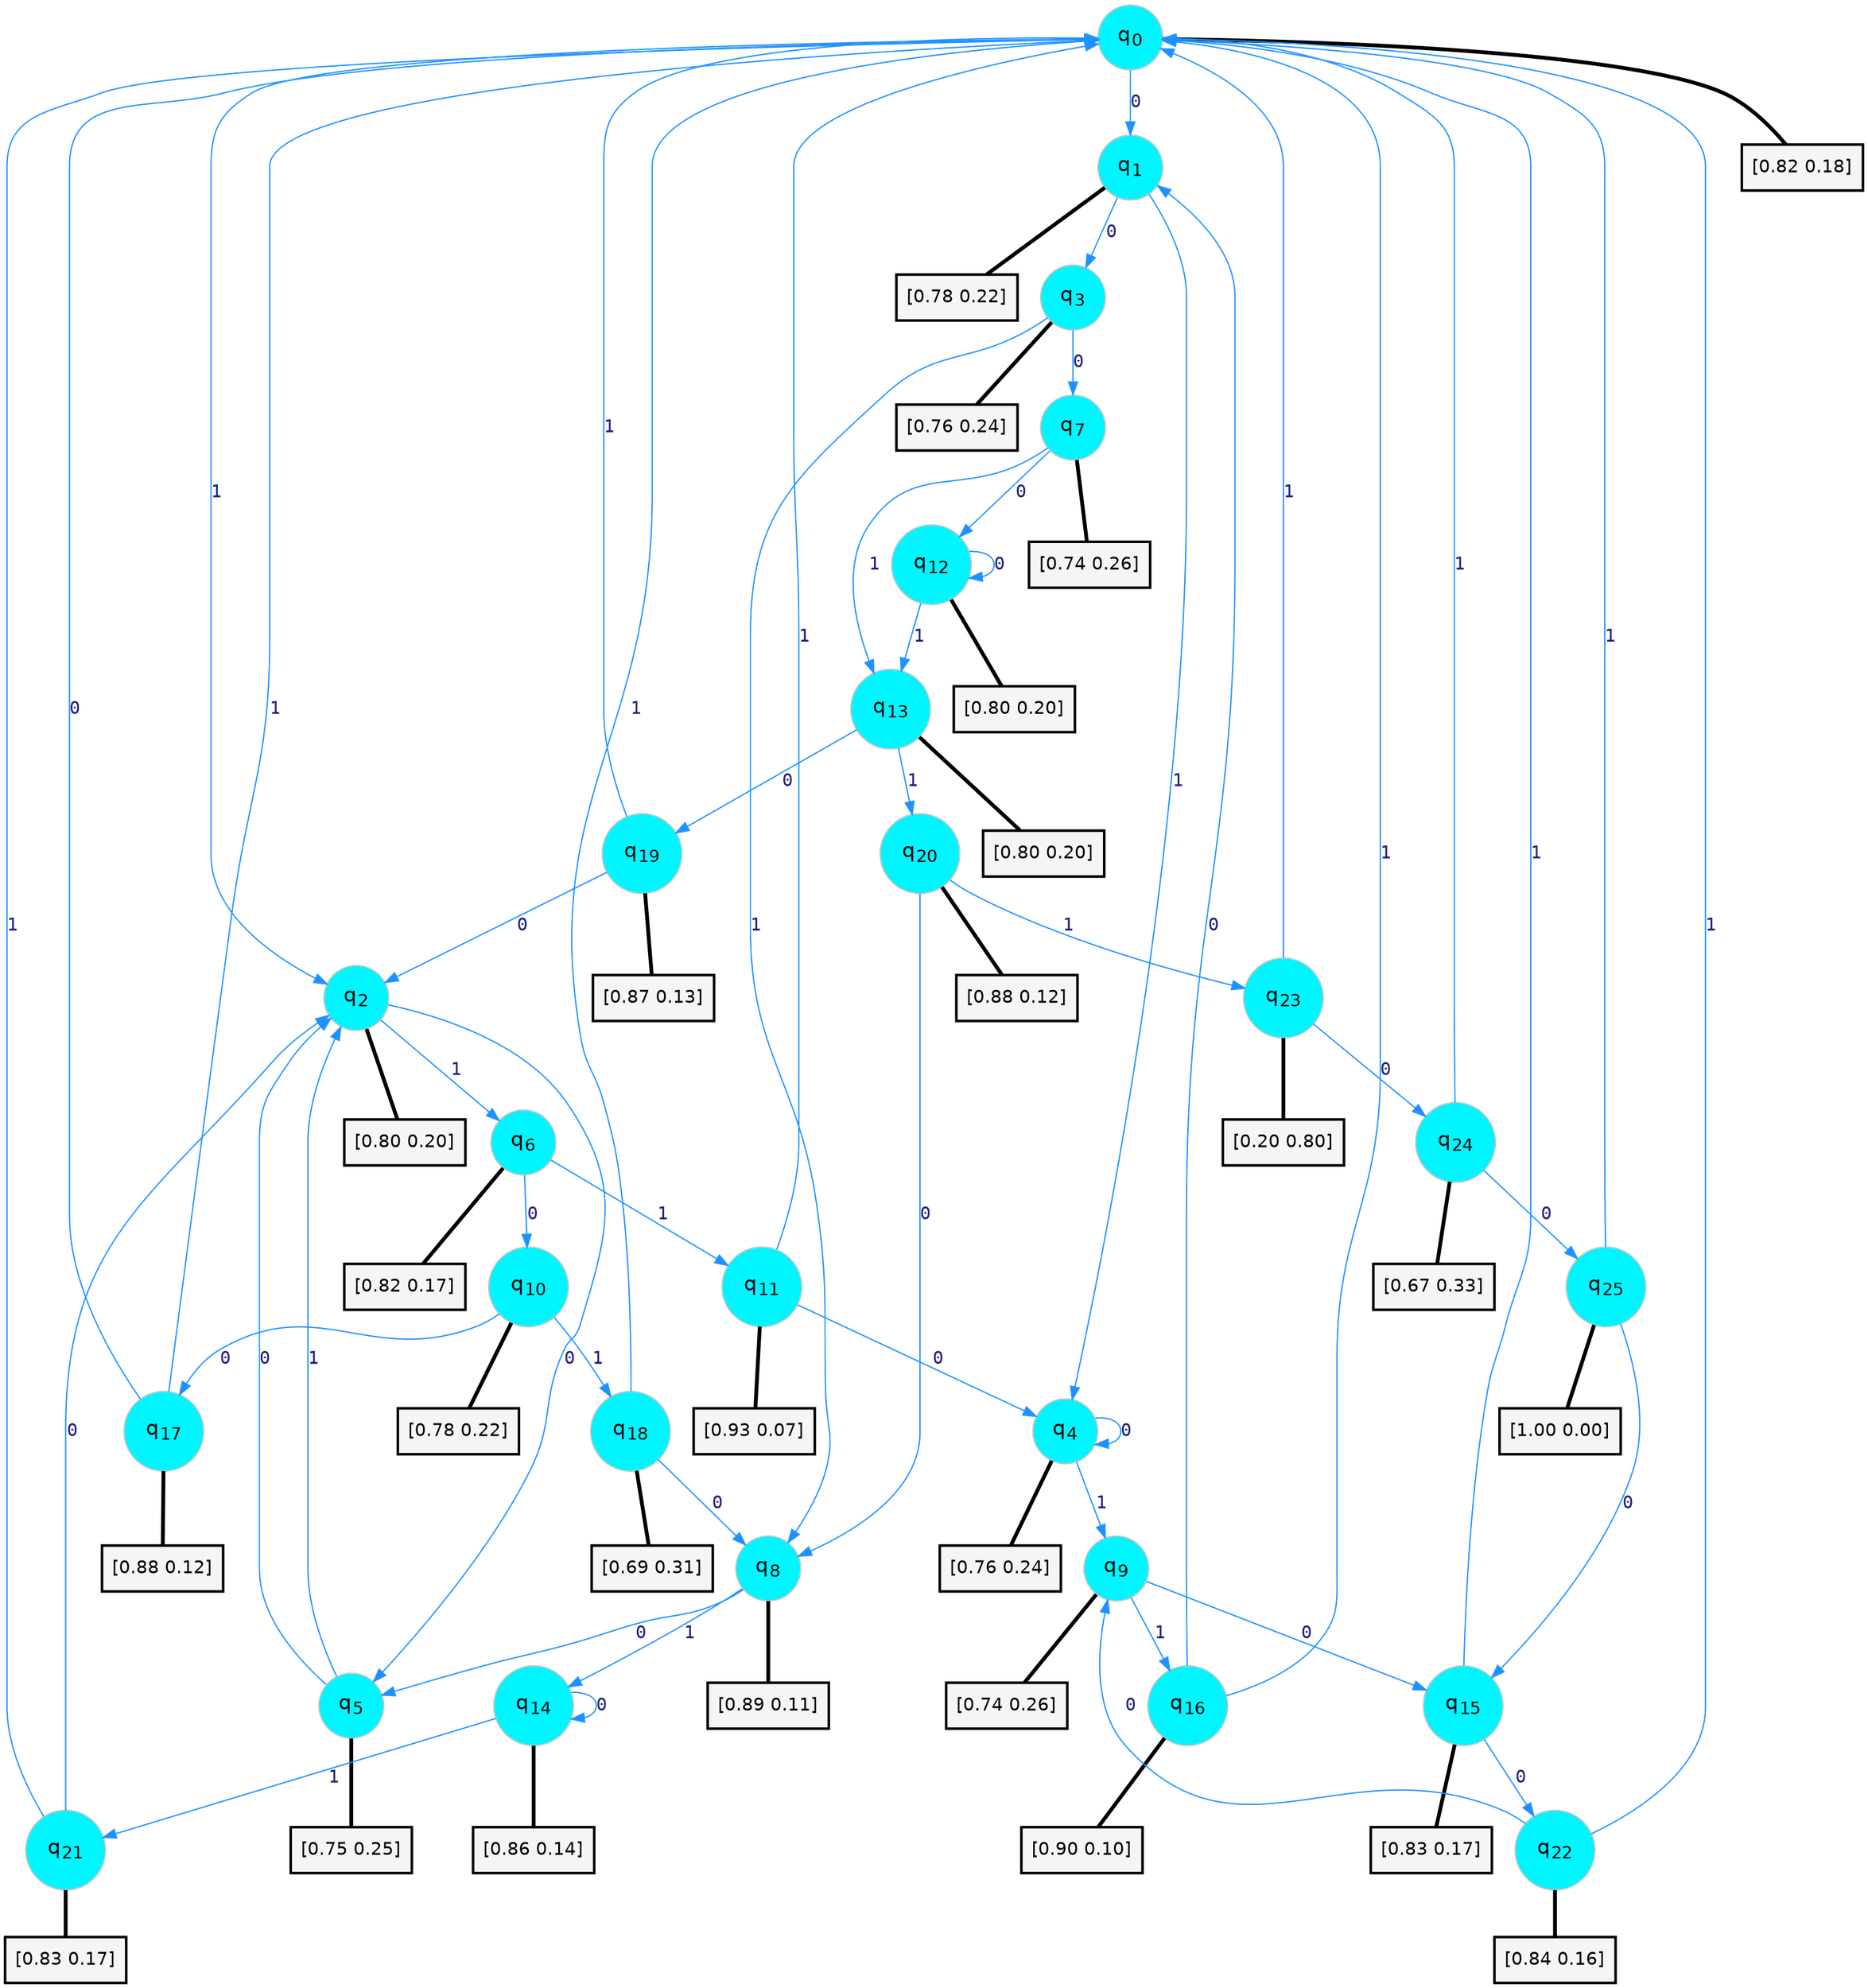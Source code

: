digraph G {
graph [
bgcolor=transparent, dpi=300, rankdir=TD, size="40,25"];
node [
color=gray, fillcolor=turquoise1, fontcolor=black, fontname=Helvetica, fontsize=16, fontweight=bold, shape=circle, style=filled];
edge [
arrowsize=1, color=dodgerblue1, fontcolor=midnightblue, fontname=courier, fontweight=bold, penwidth=1, style=solid, weight=20];
0[label=<q<SUB>0</SUB>>];
1[label=<q<SUB>1</SUB>>];
2[label=<q<SUB>2</SUB>>];
3[label=<q<SUB>3</SUB>>];
4[label=<q<SUB>4</SUB>>];
5[label=<q<SUB>5</SUB>>];
6[label=<q<SUB>6</SUB>>];
7[label=<q<SUB>7</SUB>>];
8[label=<q<SUB>8</SUB>>];
9[label=<q<SUB>9</SUB>>];
10[label=<q<SUB>10</SUB>>];
11[label=<q<SUB>11</SUB>>];
12[label=<q<SUB>12</SUB>>];
13[label=<q<SUB>13</SUB>>];
14[label=<q<SUB>14</SUB>>];
15[label=<q<SUB>15</SUB>>];
16[label=<q<SUB>16</SUB>>];
17[label=<q<SUB>17</SUB>>];
18[label=<q<SUB>18</SUB>>];
19[label=<q<SUB>19</SUB>>];
20[label=<q<SUB>20</SUB>>];
21[label=<q<SUB>21</SUB>>];
22[label=<q<SUB>22</SUB>>];
23[label=<q<SUB>23</SUB>>];
24[label=<q<SUB>24</SUB>>];
25[label=<q<SUB>25</SUB>>];
26[label="[0.82 0.18]", shape=box,fontcolor=black, fontname=Helvetica, fontsize=14, penwidth=2, fillcolor=whitesmoke,color=black];
27[label="[0.78 0.22]", shape=box,fontcolor=black, fontname=Helvetica, fontsize=14, penwidth=2, fillcolor=whitesmoke,color=black];
28[label="[0.80 0.20]", shape=box,fontcolor=black, fontname=Helvetica, fontsize=14, penwidth=2, fillcolor=whitesmoke,color=black];
29[label="[0.76 0.24]", shape=box,fontcolor=black, fontname=Helvetica, fontsize=14, penwidth=2, fillcolor=whitesmoke,color=black];
30[label="[0.76 0.24]", shape=box,fontcolor=black, fontname=Helvetica, fontsize=14, penwidth=2, fillcolor=whitesmoke,color=black];
31[label="[0.75 0.25]", shape=box,fontcolor=black, fontname=Helvetica, fontsize=14, penwidth=2, fillcolor=whitesmoke,color=black];
32[label="[0.82 0.17]", shape=box,fontcolor=black, fontname=Helvetica, fontsize=14, penwidth=2, fillcolor=whitesmoke,color=black];
33[label="[0.74 0.26]", shape=box,fontcolor=black, fontname=Helvetica, fontsize=14, penwidth=2, fillcolor=whitesmoke,color=black];
34[label="[0.89 0.11]", shape=box,fontcolor=black, fontname=Helvetica, fontsize=14, penwidth=2, fillcolor=whitesmoke,color=black];
35[label="[0.74 0.26]", shape=box,fontcolor=black, fontname=Helvetica, fontsize=14, penwidth=2, fillcolor=whitesmoke,color=black];
36[label="[0.78 0.22]", shape=box,fontcolor=black, fontname=Helvetica, fontsize=14, penwidth=2, fillcolor=whitesmoke,color=black];
37[label="[0.93 0.07]", shape=box,fontcolor=black, fontname=Helvetica, fontsize=14, penwidth=2, fillcolor=whitesmoke,color=black];
38[label="[0.80 0.20]", shape=box,fontcolor=black, fontname=Helvetica, fontsize=14, penwidth=2, fillcolor=whitesmoke,color=black];
39[label="[0.80 0.20]", shape=box,fontcolor=black, fontname=Helvetica, fontsize=14, penwidth=2, fillcolor=whitesmoke,color=black];
40[label="[0.86 0.14]", shape=box,fontcolor=black, fontname=Helvetica, fontsize=14, penwidth=2, fillcolor=whitesmoke,color=black];
41[label="[0.83 0.17]", shape=box,fontcolor=black, fontname=Helvetica, fontsize=14, penwidth=2, fillcolor=whitesmoke,color=black];
42[label="[0.90 0.10]", shape=box,fontcolor=black, fontname=Helvetica, fontsize=14, penwidth=2, fillcolor=whitesmoke,color=black];
43[label="[0.88 0.12]", shape=box,fontcolor=black, fontname=Helvetica, fontsize=14, penwidth=2, fillcolor=whitesmoke,color=black];
44[label="[0.69 0.31]", shape=box,fontcolor=black, fontname=Helvetica, fontsize=14, penwidth=2, fillcolor=whitesmoke,color=black];
45[label="[0.87 0.13]", shape=box,fontcolor=black, fontname=Helvetica, fontsize=14, penwidth=2, fillcolor=whitesmoke,color=black];
46[label="[0.88 0.12]", shape=box,fontcolor=black, fontname=Helvetica, fontsize=14, penwidth=2, fillcolor=whitesmoke,color=black];
47[label="[0.83 0.17]", shape=box,fontcolor=black, fontname=Helvetica, fontsize=14, penwidth=2, fillcolor=whitesmoke,color=black];
48[label="[0.84 0.16]", shape=box,fontcolor=black, fontname=Helvetica, fontsize=14, penwidth=2, fillcolor=whitesmoke,color=black];
49[label="[0.20 0.80]", shape=box,fontcolor=black, fontname=Helvetica, fontsize=14, penwidth=2, fillcolor=whitesmoke,color=black];
50[label="[0.67 0.33]", shape=box,fontcolor=black, fontname=Helvetica, fontsize=14, penwidth=2, fillcolor=whitesmoke,color=black];
51[label="[1.00 0.00]", shape=box,fontcolor=black, fontname=Helvetica, fontsize=14, penwidth=2, fillcolor=whitesmoke,color=black];
0->1 [label=0];
0->2 [label=1];
0->26 [arrowhead=none, penwidth=3,color=black];
1->3 [label=0];
1->4 [label=1];
1->27 [arrowhead=none, penwidth=3,color=black];
2->5 [label=0];
2->6 [label=1];
2->28 [arrowhead=none, penwidth=3,color=black];
3->7 [label=0];
3->8 [label=1];
3->29 [arrowhead=none, penwidth=3,color=black];
4->4 [label=0];
4->9 [label=1];
4->30 [arrowhead=none, penwidth=3,color=black];
5->2 [label=0];
5->2 [label=1];
5->31 [arrowhead=none, penwidth=3,color=black];
6->10 [label=0];
6->11 [label=1];
6->32 [arrowhead=none, penwidth=3,color=black];
7->12 [label=0];
7->13 [label=1];
7->33 [arrowhead=none, penwidth=3,color=black];
8->5 [label=0];
8->14 [label=1];
8->34 [arrowhead=none, penwidth=3,color=black];
9->15 [label=0];
9->16 [label=1];
9->35 [arrowhead=none, penwidth=3,color=black];
10->17 [label=0];
10->18 [label=1];
10->36 [arrowhead=none, penwidth=3,color=black];
11->4 [label=0];
11->0 [label=1];
11->37 [arrowhead=none, penwidth=3,color=black];
12->12 [label=0];
12->13 [label=1];
12->38 [arrowhead=none, penwidth=3,color=black];
13->19 [label=0];
13->20 [label=1];
13->39 [arrowhead=none, penwidth=3,color=black];
14->14 [label=0];
14->21 [label=1];
14->40 [arrowhead=none, penwidth=3,color=black];
15->22 [label=0];
15->0 [label=1];
15->41 [arrowhead=none, penwidth=3,color=black];
16->1 [label=0];
16->0 [label=1];
16->42 [arrowhead=none, penwidth=3,color=black];
17->0 [label=0];
17->0 [label=1];
17->43 [arrowhead=none, penwidth=3,color=black];
18->8 [label=0];
18->0 [label=1];
18->44 [arrowhead=none, penwidth=3,color=black];
19->2 [label=0];
19->0 [label=1];
19->45 [arrowhead=none, penwidth=3,color=black];
20->8 [label=0];
20->23 [label=1];
20->46 [arrowhead=none, penwidth=3,color=black];
21->2 [label=0];
21->0 [label=1];
21->47 [arrowhead=none, penwidth=3,color=black];
22->9 [label=0];
22->0 [label=1];
22->48 [arrowhead=none, penwidth=3,color=black];
23->24 [label=0];
23->0 [label=1];
23->49 [arrowhead=none, penwidth=3,color=black];
24->25 [label=0];
24->0 [label=1];
24->50 [arrowhead=none, penwidth=3,color=black];
25->15 [label=0];
25->0 [label=1];
25->51 [arrowhead=none, penwidth=3,color=black];
}
